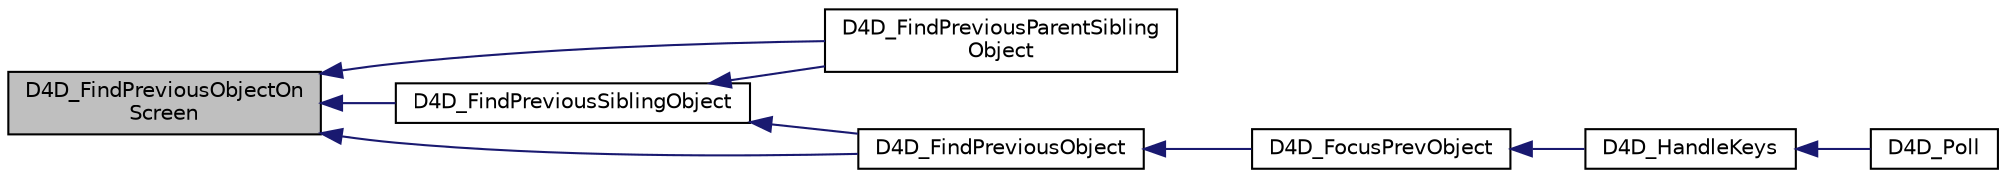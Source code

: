 digraph "D4D_FindPreviousObjectOnScreen"
{
  edge [fontname="Helvetica",fontsize="10",labelfontname="Helvetica",labelfontsize="10"];
  node [fontname="Helvetica",fontsize="10",shape=record];
  rankdir="LR";
  Node1 [label="D4D_FindPreviousObjectOn\lScreen",height=0.2,width=0.4,color="black", fillcolor="grey75", style="filled" fontcolor="black"];
  Node1 -> Node2 [dir="back",color="midnightblue",fontsize="10",style="solid",fontname="Helvetica"];
  Node2 [label="D4D_FindPreviousParentSibling\lObject",height=0.2,width=0.4,color="black", fillcolor="white", style="filled",URL="$d4d__private_8h.html#a7cc492b17d8f4e707a4d251afc6f0425"];
  Node1 -> Node3 [dir="back",color="midnightblue",fontsize="10",style="solid",fontname="Helvetica"];
  Node3 [label="D4D_FindPreviousSiblingObject",height=0.2,width=0.4,color="black", fillcolor="white", style="filled",URL="$d4d__private_8h.html#a48d4fcea3c351039ccefdb2500c3543c"];
  Node3 -> Node2 [dir="back",color="midnightblue",fontsize="10",style="solid",fontname="Helvetica"];
  Node3 -> Node4 [dir="back",color="midnightblue",fontsize="10",style="solid",fontname="Helvetica"];
  Node4 [label="D4D_FindPreviousObject",height=0.2,width=0.4,color="black", fillcolor="white", style="filled",URL="$d4d__private_8h.html#a70acecf3901cac21169bedc5088c9186"];
  Node4 -> Node5 [dir="back",color="midnightblue",fontsize="10",style="solid",fontname="Helvetica"];
  Node5 [label="D4D_FocusPrevObject",height=0.2,width=0.4,color="black", fillcolor="white", style="filled",URL="$group__doxd4d__screen__func.html#ga47b87849baa7d228b0ba6ff2b5c473e6",tooltip="The function change focus to the previous object in the given screen. "];
  Node5 -> Node6 [dir="back",color="midnightblue",fontsize="10",style="solid",fontname="Helvetica"];
  Node6 [label="D4D_HandleKeys",height=0.2,width=0.4,color="black", fillcolor="white", style="filled",URL="$d4d__private_8h.html#a643048e622921c9622b02ce17854ef99"];
  Node6 -> Node7 [dir="back",color="midnightblue",fontsize="10",style="solid",fontname="Helvetica"];
  Node7 [label="D4D_Poll",height=0.2,width=0.4,color="black", fillcolor="white", style="filled",URL="$group__doxd4d__base__func.html#ga7d7714fbb85896d38654d8e5cee40e0b",tooltip="Main eGUI function. Must be periodically called in main loop/task loop. "];
  Node1 -> Node4 [dir="back",color="midnightblue",fontsize="10",style="solid",fontname="Helvetica"];
}
